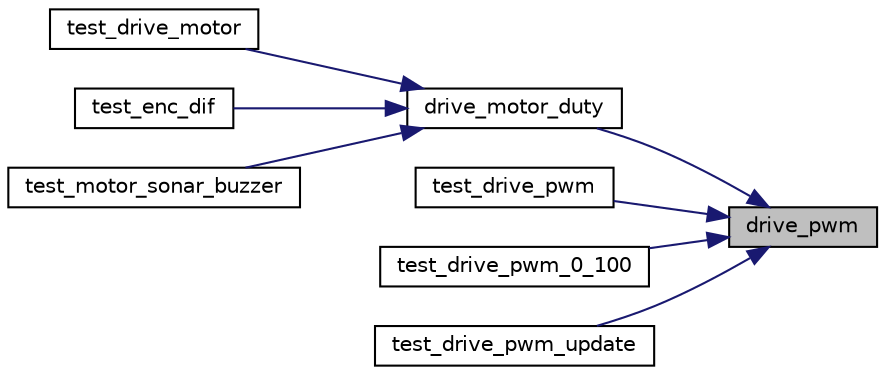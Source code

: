 digraph "drive_pwm"
{
 // LATEX_PDF_SIZE
  edge [fontname="Helvetica",fontsize="10",labelfontname="Helvetica",labelfontsize="10"];
  node [fontname="Helvetica",fontsize="10",shape=record];
  rankdir="RL";
  Node1 [label="drive_pwm",height=0.2,width=0.4,color="black", fillcolor="grey75", style="filled", fontcolor="black",tooltip="選択したPWM駆動用ポートで、Dutyを指定してPWM駆動を実施"];
  Node1 -> Node2 [dir="back",color="midnightblue",fontsize="10",style="solid",fontname="Helvetica"];
  Node2 [label="drive_motor_duty",height=0.2,width=0.4,color="black", fillcolor="white", style="filled",URL="$control__motor_8h.html#aa9fd12232e06322cfa6882e213e294b5",tooltip="指示されたDutyと回転の向きで、モータを駆動"];
  Node2 -> Node3 [dir="back",color="midnightblue",fontsize="10",style="solid",fontname="Helvetica"];
  Node3 [label="test_drive_motor",height=0.2,width=0.4,color="black", fillcolor="white", style="filled",URL="$test__function_8c.html#a32f1dc5f44d61c274419ca2b2382950f",tooltip=" "];
  Node2 -> Node4 [dir="back",color="midnightblue",fontsize="10",style="solid",fontname="Helvetica"];
  Node4 [label="test_enc_dif",height=0.2,width=0.4,color="black", fillcolor="white", style="filled",URL="$test__function_8c.html#a4242e318e1fc27532a583061f2e5208e",tooltip=" "];
  Node2 -> Node5 [dir="back",color="midnightblue",fontsize="10",style="solid",fontname="Helvetica"];
  Node5 [label="test_motor_sonar_buzzer",height=0.2,width=0.4,color="black", fillcolor="white", style="filled",URL="$test__function_8c.html#a77da2649ba5f4f36ea1ed332d3df7d66",tooltip=" "];
  Node1 -> Node6 [dir="back",color="midnightblue",fontsize="10",style="solid",fontname="Helvetica"];
  Node6 [label="test_drive_pwm",height=0.2,width=0.4,color="black", fillcolor="white", style="filled",URL="$test__function_8c.html#a61b27eda1673047f6d9c5c9e226771c7",tooltip=" "];
  Node1 -> Node7 [dir="back",color="midnightblue",fontsize="10",style="solid",fontname="Helvetica"];
  Node7 [label="test_drive_pwm_0_100",height=0.2,width=0.4,color="black", fillcolor="white", style="filled",URL="$test__function_8c.html#a494ae3bee2ce688dc0e83c131df518a3",tooltip=" "];
  Node1 -> Node8 [dir="back",color="midnightblue",fontsize="10",style="solid",fontname="Helvetica"];
  Node8 [label="test_drive_pwm_update",height=0.2,width=0.4,color="black", fillcolor="white", style="filled",URL="$test__function_8c.html#a74260fec201e2e13984acb0082bfcafa",tooltip=" "];
}
